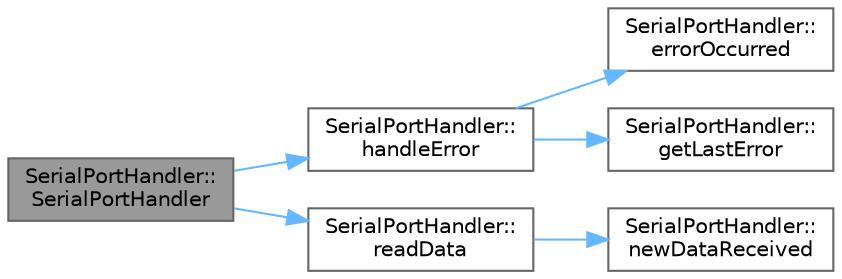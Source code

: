 digraph "SerialPortHandler::SerialPortHandler"
{
 // LATEX_PDF_SIZE
  bgcolor="transparent";
  edge [fontname=Helvetica,fontsize=10,labelfontname=Helvetica,labelfontsize=10];
  node [fontname=Helvetica,fontsize=10,shape=box,height=0.2,width=0.4];
  rankdir="LR";
  Node1 [id="Node000001",label="SerialPortHandler::\lSerialPortHandler",height=0.2,width=0.4,color="gray40", fillcolor="grey60", style="filled", fontcolor="black",tooltip="Konstruktor klasy SerialPortHandler."];
  Node1 -> Node2 [id="edge1_Node000001_Node000002",color="steelblue1",style="solid",tooltip=" "];
  Node2 [id="Node000002",label="SerialPortHandler::\lhandleError",height=0.2,width=0.4,color="grey40", fillcolor="white", style="filled",URL="$class_serial_port_handler.html#a95c99f9ac835be091ec1589f47ace6e0",tooltip="Slot reagujący na wystąpienie błędu portu szeregowego."];
  Node2 -> Node3 [id="edge2_Node000002_Node000003",color="steelblue1",style="solid",tooltip=" "];
  Node3 [id="Node000003",label="SerialPortHandler::\lerrorOccurred",height=0.2,width=0.4,color="grey40", fillcolor="white", style="filled",URL="$class_serial_port_handler.html#a9100e1e4ac6284a5a682096a451c7d07",tooltip="Sygnał emitowany w przypadku błędu komunikacji szeregowej."];
  Node2 -> Node4 [id="edge3_Node000002_Node000004",color="steelblue1",style="solid",tooltip=" "];
  Node4 [id="Node000004",label="SerialPortHandler::\lgetLastError",height=0.2,width=0.4,color="grey40", fillcolor="white", style="filled",URL="$class_serial_port_handler.html#aa56731a0a07da0f041f45b98252fb768",tooltip="Zwraca opis ostatniego błędu QSerialPort."];
  Node1 -> Node5 [id="edge4_Node000001_Node000005",color="steelblue1",style="solid",tooltip=" "];
  Node5 [id="Node000005",label="SerialPortHandler::\lreadData",height=0.2,width=0.4,color="grey40", fillcolor="white", style="filled",URL="$class_serial_port_handler.html#aa7fa0dc9e8034693ef88497111034d3b",tooltip="Slot wywoływany po odebraniu danych z portu szeregowego."];
  Node5 -> Node6 [id="edge5_Node000005_Node000006",color="steelblue1",style="solid",tooltip=" "];
  Node6 [id="Node000006",label="SerialPortHandler::\lnewDataReceived",height=0.2,width=0.4,color="grey40", fillcolor="white", style="filled",URL="$class_serial_port_handler.html#acdddb7acc71f9595e515ab4d06cb86e5",tooltip="Sygnał emitowany po odebraniu i przetworzeniu nowej linii danych."];
}
